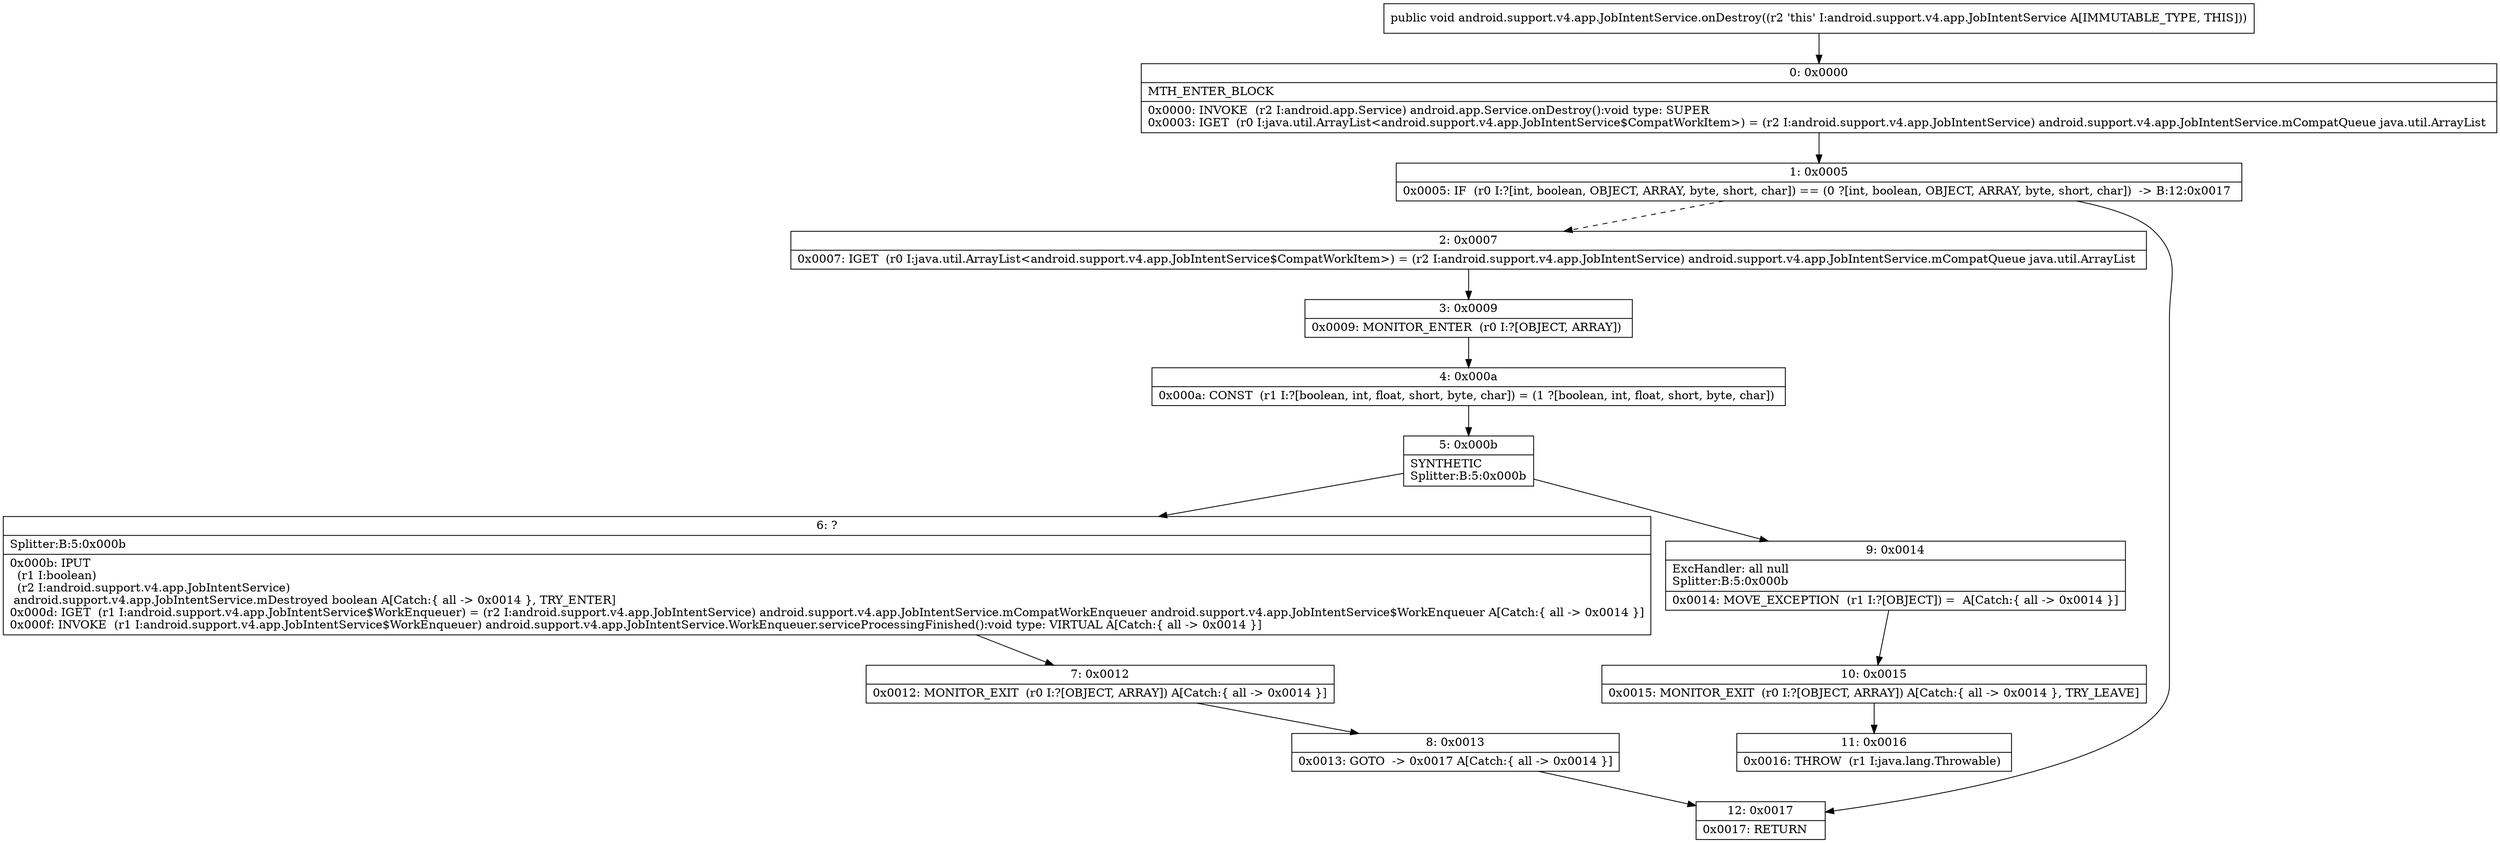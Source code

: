 digraph "CFG forandroid.support.v4.app.JobIntentService.onDestroy()V" {
Node_0 [shape=record,label="{0\:\ 0x0000|MTH_ENTER_BLOCK\l|0x0000: INVOKE  (r2 I:android.app.Service) android.app.Service.onDestroy():void type: SUPER \l0x0003: IGET  (r0 I:java.util.ArrayList\<android.support.v4.app.JobIntentService$CompatWorkItem\>) = (r2 I:android.support.v4.app.JobIntentService) android.support.v4.app.JobIntentService.mCompatQueue java.util.ArrayList \l}"];
Node_1 [shape=record,label="{1\:\ 0x0005|0x0005: IF  (r0 I:?[int, boolean, OBJECT, ARRAY, byte, short, char]) == (0 ?[int, boolean, OBJECT, ARRAY, byte, short, char])  \-\> B:12:0x0017 \l}"];
Node_2 [shape=record,label="{2\:\ 0x0007|0x0007: IGET  (r0 I:java.util.ArrayList\<android.support.v4.app.JobIntentService$CompatWorkItem\>) = (r2 I:android.support.v4.app.JobIntentService) android.support.v4.app.JobIntentService.mCompatQueue java.util.ArrayList \l}"];
Node_3 [shape=record,label="{3\:\ 0x0009|0x0009: MONITOR_ENTER  (r0 I:?[OBJECT, ARRAY]) \l}"];
Node_4 [shape=record,label="{4\:\ 0x000a|0x000a: CONST  (r1 I:?[boolean, int, float, short, byte, char]) = (1 ?[boolean, int, float, short, byte, char]) \l}"];
Node_5 [shape=record,label="{5\:\ 0x000b|SYNTHETIC\lSplitter:B:5:0x000b\l}"];
Node_6 [shape=record,label="{6\:\ ?|Splitter:B:5:0x000b\l|0x000b: IPUT  \l  (r1 I:boolean)\l  (r2 I:android.support.v4.app.JobIntentService)\l android.support.v4.app.JobIntentService.mDestroyed boolean A[Catch:\{ all \-\> 0x0014 \}, TRY_ENTER]\l0x000d: IGET  (r1 I:android.support.v4.app.JobIntentService$WorkEnqueuer) = (r2 I:android.support.v4.app.JobIntentService) android.support.v4.app.JobIntentService.mCompatWorkEnqueuer android.support.v4.app.JobIntentService$WorkEnqueuer A[Catch:\{ all \-\> 0x0014 \}]\l0x000f: INVOKE  (r1 I:android.support.v4.app.JobIntentService$WorkEnqueuer) android.support.v4.app.JobIntentService.WorkEnqueuer.serviceProcessingFinished():void type: VIRTUAL A[Catch:\{ all \-\> 0x0014 \}]\l}"];
Node_7 [shape=record,label="{7\:\ 0x0012|0x0012: MONITOR_EXIT  (r0 I:?[OBJECT, ARRAY]) A[Catch:\{ all \-\> 0x0014 \}]\l}"];
Node_8 [shape=record,label="{8\:\ 0x0013|0x0013: GOTO  \-\> 0x0017 A[Catch:\{ all \-\> 0x0014 \}]\l}"];
Node_9 [shape=record,label="{9\:\ 0x0014|ExcHandler: all null\lSplitter:B:5:0x000b\l|0x0014: MOVE_EXCEPTION  (r1 I:?[OBJECT]) =  A[Catch:\{ all \-\> 0x0014 \}]\l}"];
Node_10 [shape=record,label="{10\:\ 0x0015|0x0015: MONITOR_EXIT  (r0 I:?[OBJECT, ARRAY]) A[Catch:\{ all \-\> 0x0014 \}, TRY_LEAVE]\l}"];
Node_11 [shape=record,label="{11\:\ 0x0016|0x0016: THROW  (r1 I:java.lang.Throwable) \l}"];
Node_12 [shape=record,label="{12\:\ 0x0017|0x0017: RETURN   \l}"];
MethodNode[shape=record,label="{public void android.support.v4.app.JobIntentService.onDestroy((r2 'this' I:android.support.v4.app.JobIntentService A[IMMUTABLE_TYPE, THIS])) }"];
MethodNode -> Node_0;
Node_0 -> Node_1;
Node_1 -> Node_2[style=dashed];
Node_1 -> Node_12;
Node_2 -> Node_3;
Node_3 -> Node_4;
Node_4 -> Node_5;
Node_5 -> Node_6;
Node_5 -> Node_9;
Node_6 -> Node_7;
Node_7 -> Node_8;
Node_8 -> Node_12;
Node_9 -> Node_10;
Node_10 -> Node_11;
}

